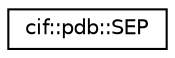 digraph "Graphical Class Hierarchy"
{
  edge [fontname="Helvetica",fontsize="10",labelfontname="Helvetica",labelfontsize="10"];
  node [fontname="Helvetica",fontsize="10",shape=record];
  rankdir="LR";
  Node0 [label="cif::pdb::SEP",height=0.2,width=0.4,color="black", fillcolor="white", style="filled",URL="$structcif_1_1pdb_1_1SEP.html"];
}
